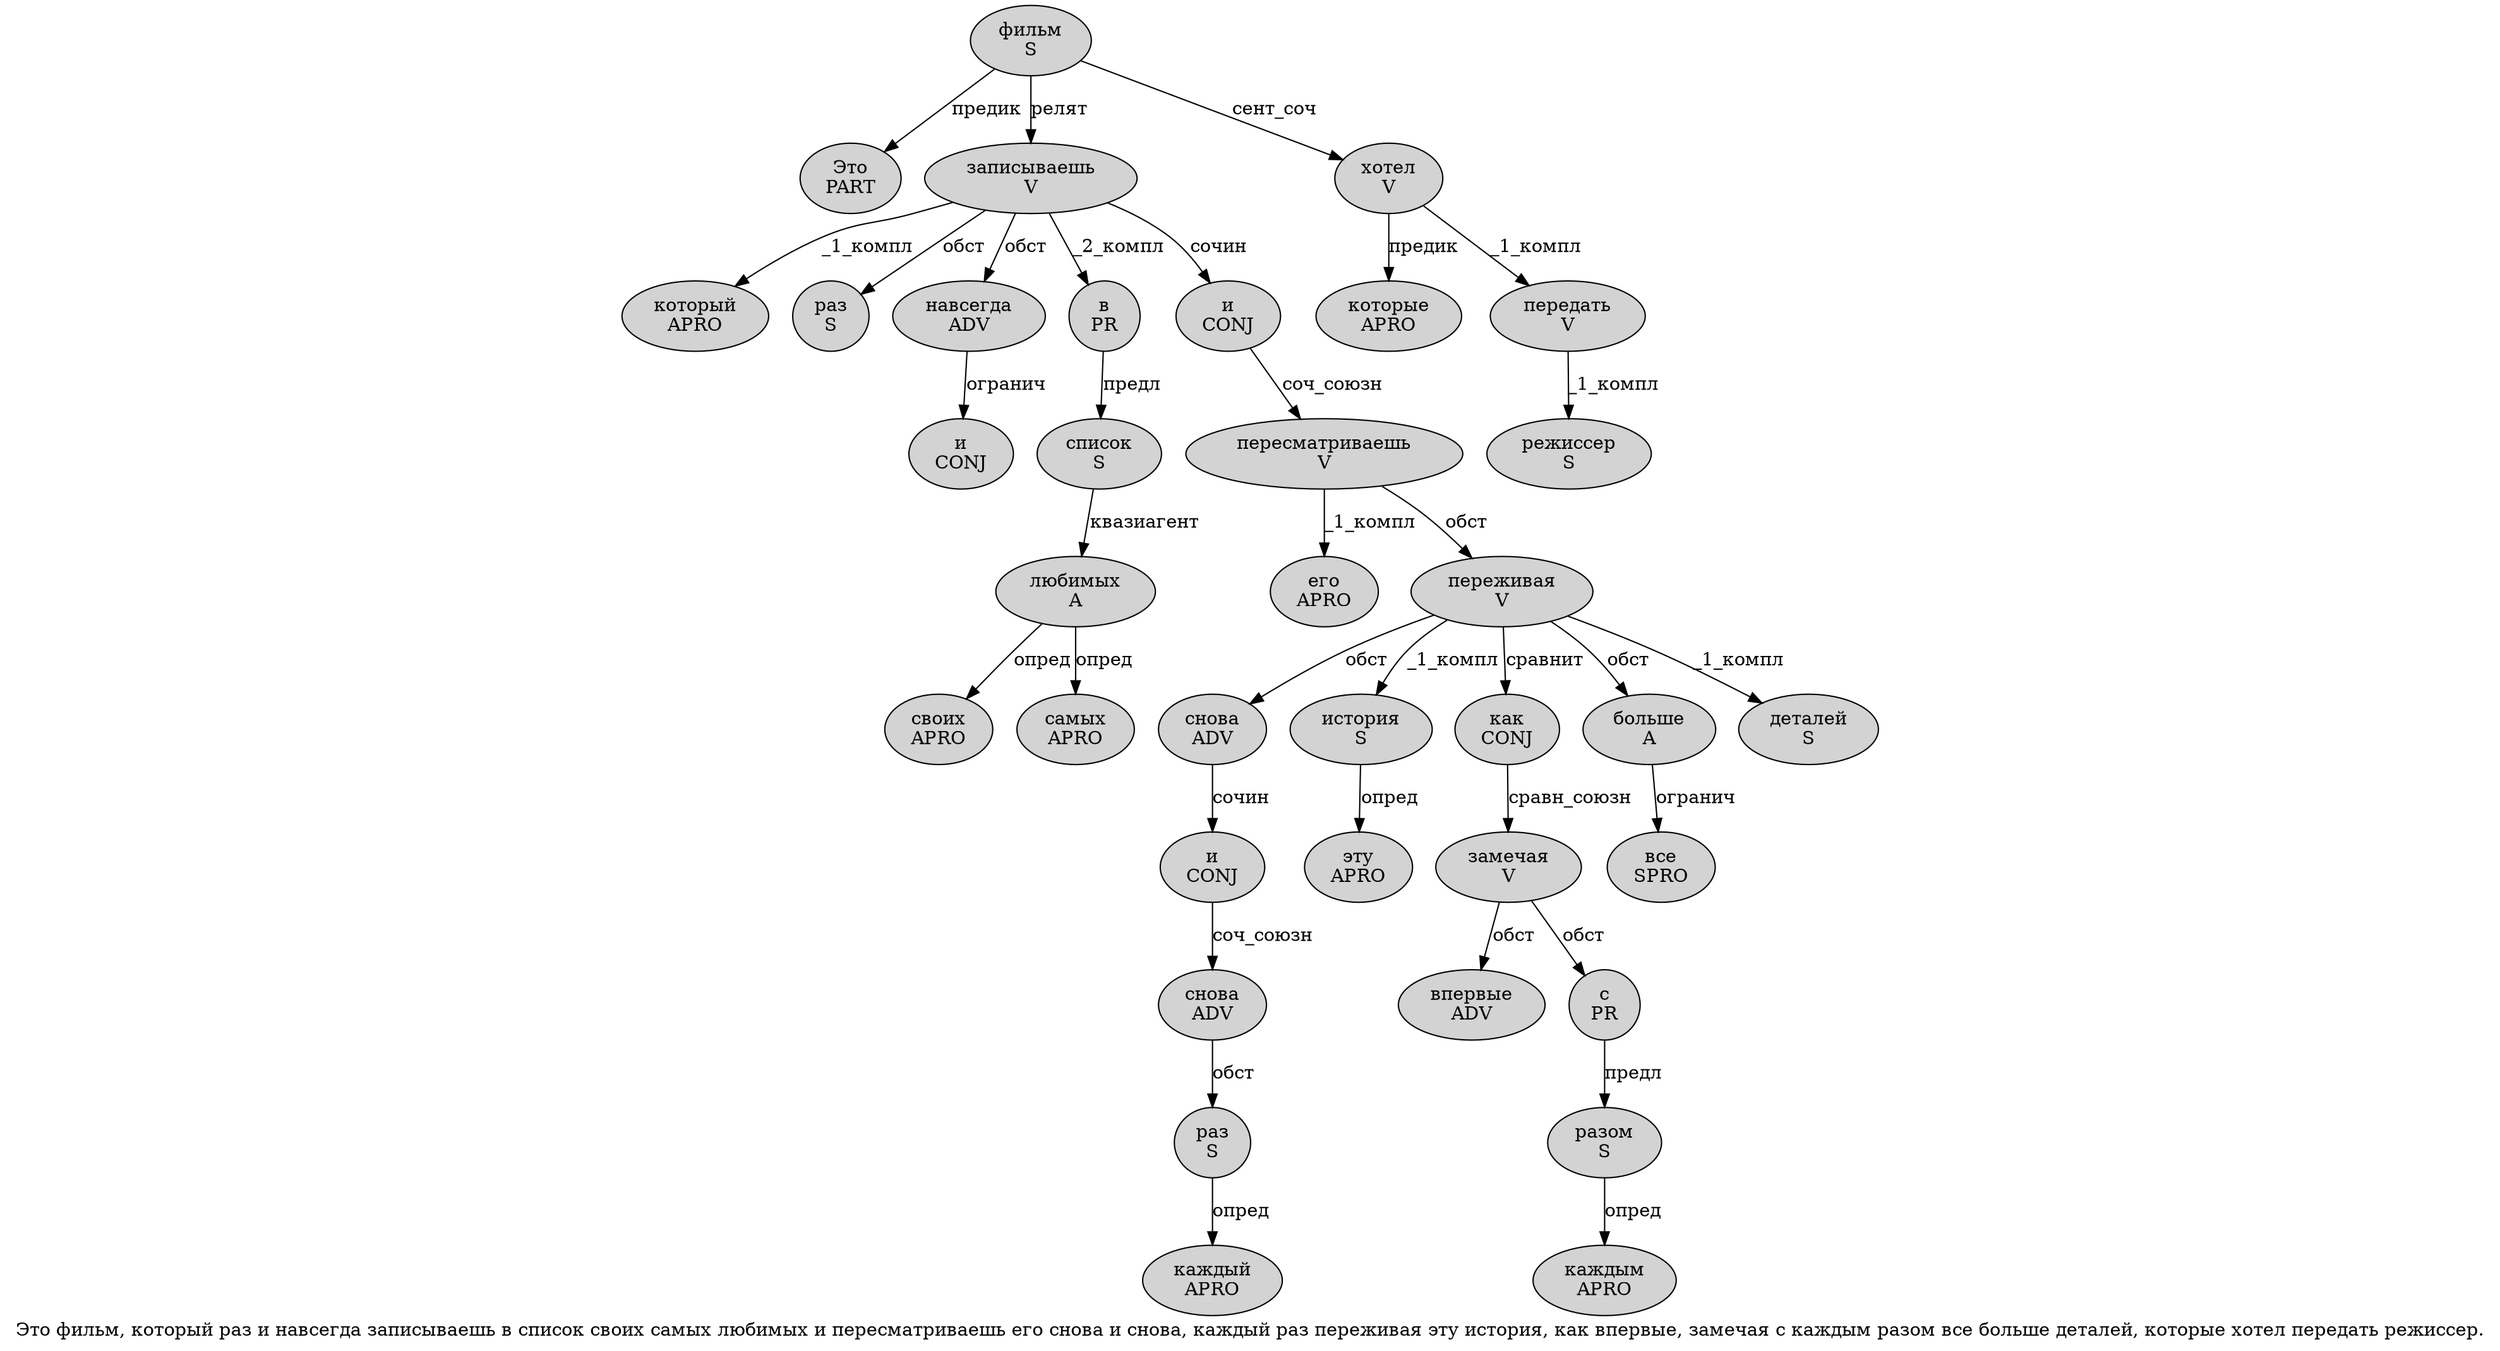 digraph SENTENCE_1680 {
	graph [label="Это фильм, который раз и навсегда записываешь в список своих самых любимых и пересматриваешь его снова и снова, каждый раз переживая эту история, как впервые, замечая с каждым разом все больше деталей, которые хотел передать режиссер."]
	node [style=filled]
		0 [label="Это
PART" color="" fillcolor=lightgray penwidth=1 shape=ellipse]
		1 [label="фильм
S" color="" fillcolor=lightgray penwidth=1 shape=ellipse]
		3 [label="который
APRO" color="" fillcolor=lightgray penwidth=1 shape=ellipse]
		4 [label="раз
S" color="" fillcolor=lightgray penwidth=1 shape=ellipse]
		5 [label="и
CONJ" color="" fillcolor=lightgray penwidth=1 shape=ellipse]
		6 [label="навсегда
ADV" color="" fillcolor=lightgray penwidth=1 shape=ellipse]
		7 [label="записываешь
V" color="" fillcolor=lightgray penwidth=1 shape=ellipse]
		8 [label="в
PR" color="" fillcolor=lightgray penwidth=1 shape=ellipse]
		9 [label="список
S" color="" fillcolor=lightgray penwidth=1 shape=ellipse]
		10 [label="своих
APRO" color="" fillcolor=lightgray penwidth=1 shape=ellipse]
		11 [label="самых
APRO" color="" fillcolor=lightgray penwidth=1 shape=ellipse]
		12 [label="любимых
A" color="" fillcolor=lightgray penwidth=1 shape=ellipse]
		13 [label="и
CONJ" color="" fillcolor=lightgray penwidth=1 shape=ellipse]
		14 [label="пересматриваешь
V" color="" fillcolor=lightgray penwidth=1 shape=ellipse]
		15 [label="его
APRO" color="" fillcolor=lightgray penwidth=1 shape=ellipse]
		16 [label="снова
ADV" color="" fillcolor=lightgray penwidth=1 shape=ellipse]
		17 [label="и
CONJ" color="" fillcolor=lightgray penwidth=1 shape=ellipse]
		18 [label="снова
ADV" color="" fillcolor=lightgray penwidth=1 shape=ellipse]
		20 [label="каждый
APRO" color="" fillcolor=lightgray penwidth=1 shape=ellipse]
		21 [label="раз
S" color="" fillcolor=lightgray penwidth=1 shape=ellipse]
		22 [label="переживая
V" color="" fillcolor=lightgray penwidth=1 shape=ellipse]
		23 [label="эту
APRO" color="" fillcolor=lightgray penwidth=1 shape=ellipse]
		24 [label="история
S" color="" fillcolor=lightgray penwidth=1 shape=ellipse]
		26 [label="как
CONJ" color="" fillcolor=lightgray penwidth=1 shape=ellipse]
		27 [label="впервые
ADV" color="" fillcolor=lightgray penwidth=1 shape=ellipse]
		29 [label="замечая
V" color="" fillcolor=lightgray penwidth=1 shape=ellipse]
		30 [label="с
PR" color="" fillcolor=lightgray penwidth=1 shape=ellipse]
		31 [label="каждым
APRO" color="" fillcolor=lightgray penwidth=1 shape=ellipse]
		32 [label="разом
S" color="" fillcolor=lightgray penwidth=1 shape=ellipse]
		33 [label="все
SPRO" color="" fillcolor=lightgray penwidth=1 shape=ellipse]
		34 [label="больше
A" color="" fillcolor=lightgray penwidth=1 shape=ellipse]
		35 [label="деталей
S" color="" fillcolor=lightgray penwidth=1 shape=ellipse]
		37 [label="которые
APRO" color="" fillcolor=lightgray penwidth=1 shape=ellipse]
		38 [label="хотел
V" color="" fillcolor=lightgray penwidth=1 shape=ellipse]
		39 [label="передать
V" color="" fillcolor=lightgray penwidth=1 shape=ellipse]
		40 [label="режиссер
S" color="" fillcolor=lightgray penwidth=1 shape=ellipse]
			1 -> 0 [label="предик"]
			1 -> 7 [label="релят"]
			1 -> 38 [label="сент_соч"]
			22 -> 16 [label="обст"]
			22 -> 24 [label="_1_компл"]
			22 -> 26 [label="сравнит"]
			22 -> 34 [label="обст"]
			22 -> 35 [label="_1_компл"]
			32 -> 31 [label="опред"]
			29 -> 27 [label="обст"]
			29 -> 30 [label="обст"]
			9 -> 12 [label="квазиагент"]
			6 -> 5 [label="огранич"]
			18 -> 21 [label="обст"]
			8 -> 9 [label="предл"]
			16 -> 17 [label="сочин"]
			13 -> 14 [label="соч_союзн"]
			21 -> 20 [label="опред"]
			39 -> 40 [label="_1_компл"]
			14 -> 15 [label="_1_компл"]
			14 -> 22 [label="обст"]
			7 -> 3 [label="_1_компл"]
			7 -> 4 [label="обст"]
			7 -> 6 [label="обст"]
			7 -> 8 [label="_2_компл"]
			7 -> 13 [label="сочин"]
			26 -> 29 [label="сравн_союзн"]
			34 -> 33 [label="огранич"]
			30 -> 32 [label="предл"]
			38 -> 37 [label="предик"]
			38 -> 39 [label="_1_компл"]
			17 -> 18 [label="соч_союзн"]
			12 -> 10 [label="опред"]
			12 -> 11 [label="опред"]
			24 -> 23 [label="опред"]
}